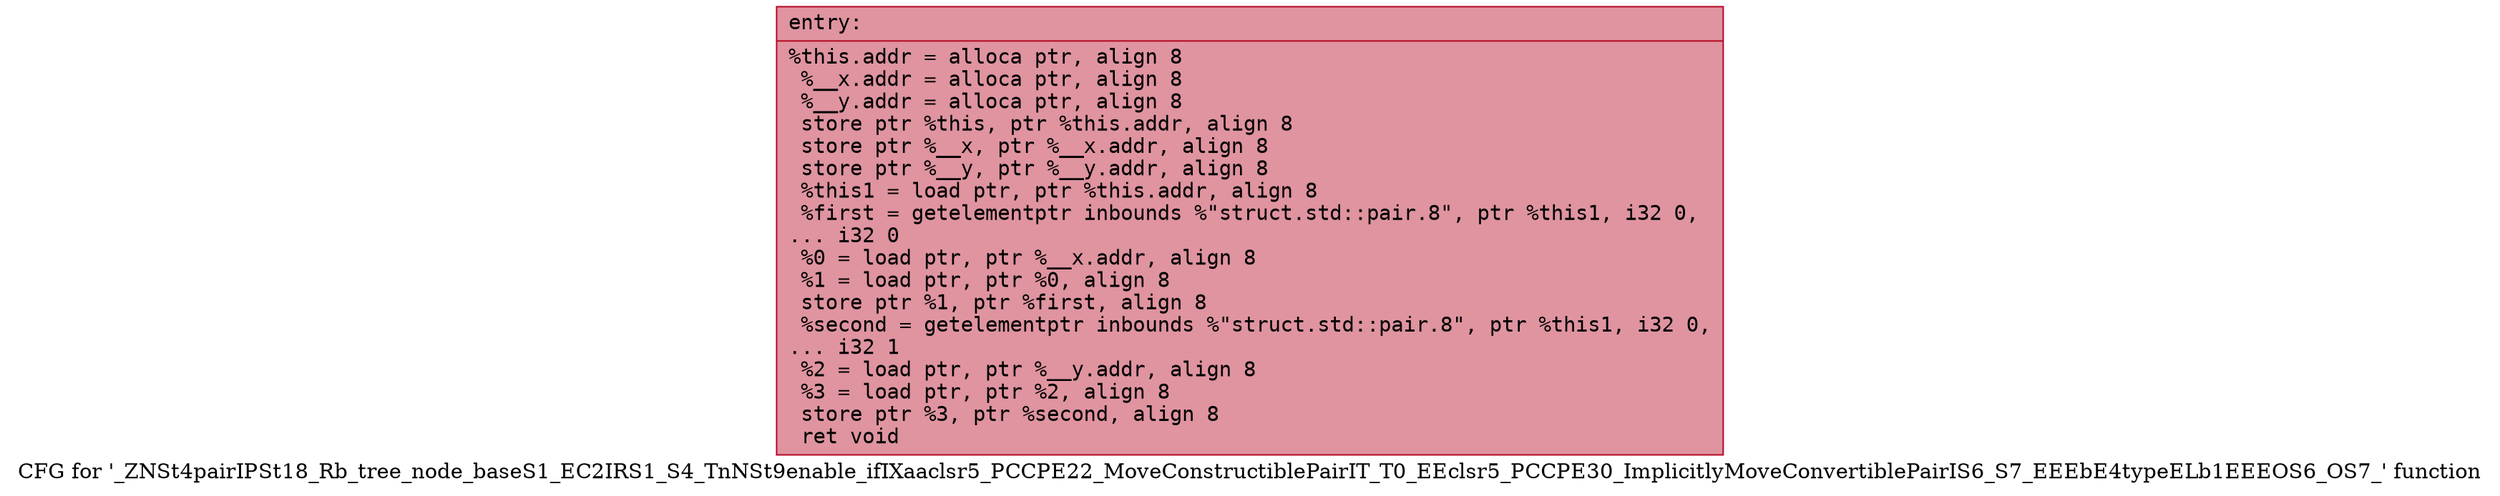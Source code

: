 digraph "CFG for '_ZNSt4pairIPSt18_Rb_tree_node_baseS1_EC2IRS1_S4_TnNSt9enable_ifIXaaclsr5_PCCPE22_MoveConstructiblePairIT_T0_EEclsr5_PCCPE30_ImplicitlyMoveConvertiblePairIS6_S7_EEEbE4typeELb1EEEOS6_OS7_' function" {
	label="CFG for '_ZNSt4pairIPSt18_Rb_tree_node_baseS1_EC2IRS1_S4_TnNSt9enable_ifIXaaclsr5_PCCPE22_MoveConstructiblePairIT_T0_EEclsr5_PCCPE30_ImplicitlyMoveConvertiblePairIS6_S7_EEEbE4typeELb1EEEOS6_OS7_' function";

	Node0x55cf47c8d6b0 [shape=record,color="#b70d28ff", style=filled, fillcolor="#b70d2870" fontname="Courier",label="{entry:\l|  %this.addr = alloca ptr, align 8\l  %__x.addr = alloca ptr, align 8\l  %__y.addr = alloca ptr, align 8\l  store ptr %this, ptr %this.addr, align 8\l  store ptr %__x, ptr %__x.addr, align 8\l  store ptr %__y, ptr %__y.addr, align 8\l  %this1 = load ptr, ptr %this.addr, align 8\l  %first = getelementptr inbounds %\"struct.std::pair.8\", ptr %this1, i32 0,\l... i32 0\l  %0 = load ptr, ptr %__x.addr, align 8\l  %1 = load ptr, ptr %0, align 8\l  store ptr %1, ptr %first, align 8\l  %second = getelementptr inbounds %\"struct.std::pair.8\", ptr %this1, i32 0,\l... i32 1\l  %2 = load ptr, ptr %__y.addr, align 8\l  %3 = load ptr, ptr %2, align 8\l  store ptr %3, ptr %second, align 8\l  ret void\l}"];
}
